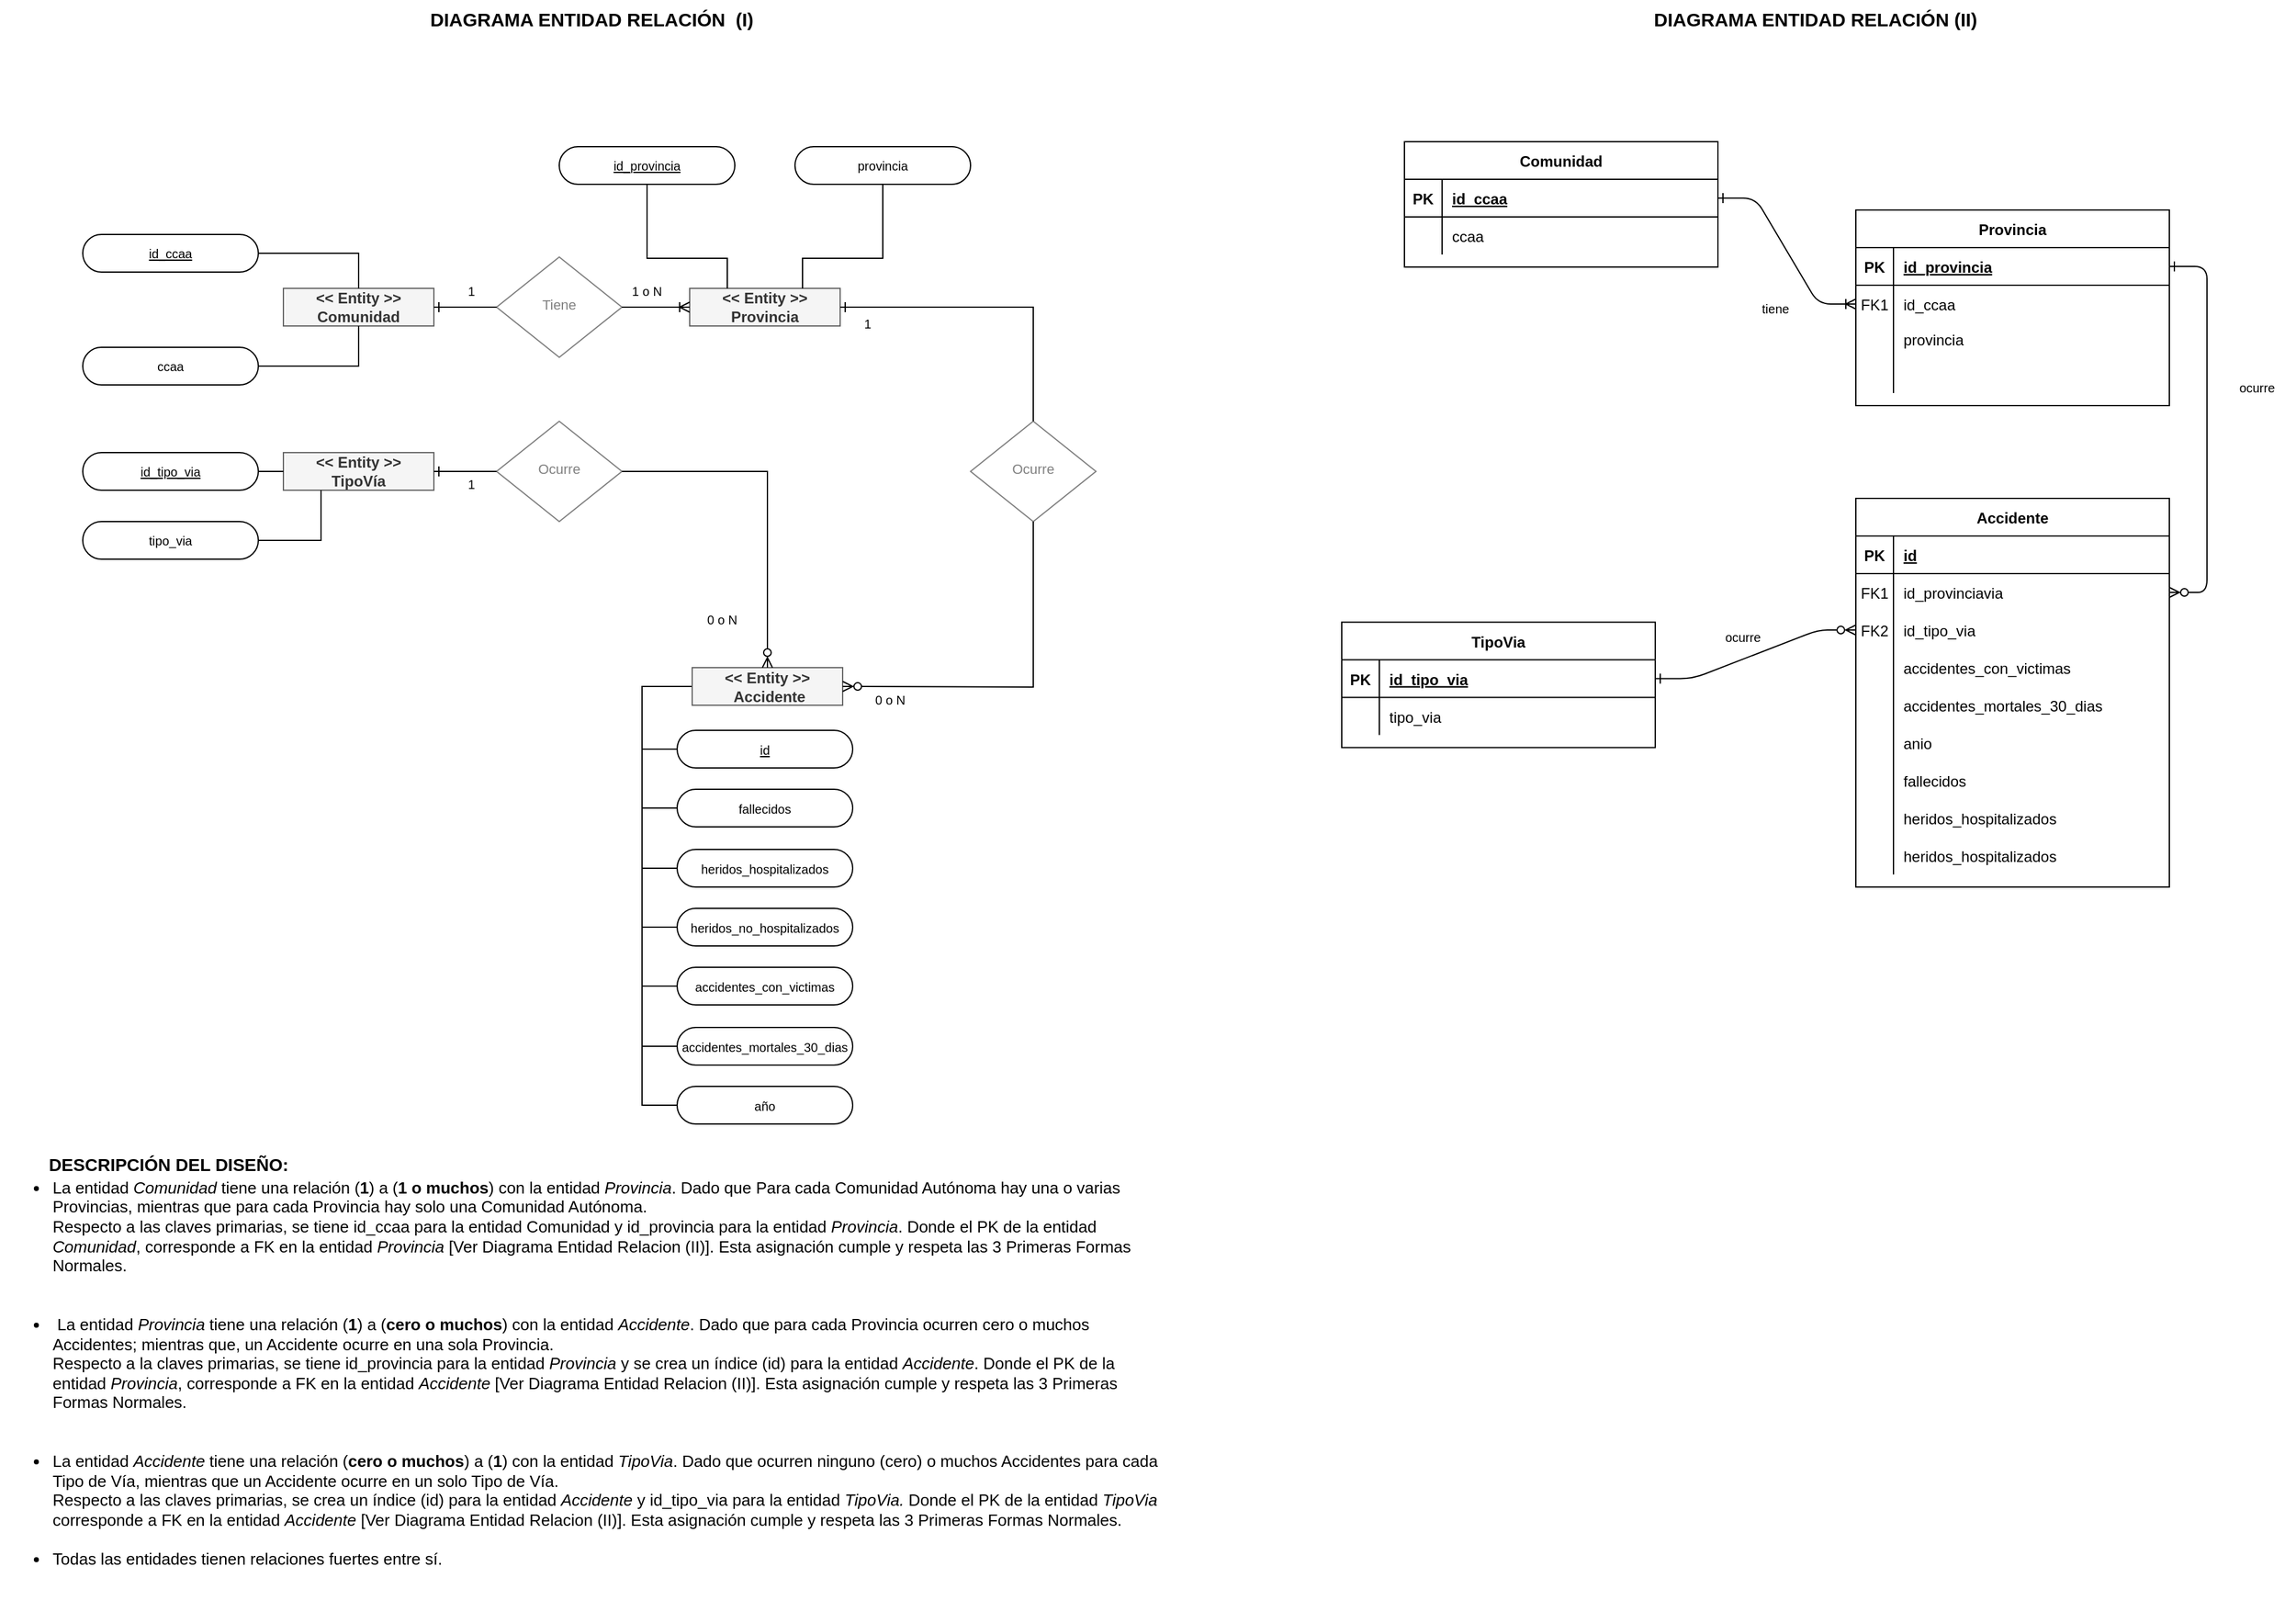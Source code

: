 <mxfile version="22.1.21" type="device">
  <diagram id="C5RBs43oDa-KdzZeNtuy" name="Page-1">
    <mxGraphModel dx="3000" dy="1491" grid="1" gridSize="10" guides="1" tooltips="1" connect="1" arrows="1" fold="1" page="1" pageScale="1" pageWidth="980" pageHeight="1390" math="0" shadow="0">
      <root>
        <mxCell id="WIyWlLk6GJQsqaUBKTNV-0" />
        <mxCell id="WIyWlLk6GJQsqaUBKTNV-1" parent="WIyWlLk6GJQsqaUBKTNV-0" />
        <mxCell id="WIyWlLk6GJQsqaUBKTNV-6" value="Tiene" style="rhombus;whiteSpace=wrap;html=1;shadow=0;fontFamily=Helvetica;fontSize=11;align=center;strokeWidth=1;spacing=6;spacingTop=-4;fontColor=#808080;strokeColor=#808080;" parent="WIyWlLk6GJQsqaUBKTNV-1" vertex="1">
          <mxGeometry x="416" y="282" width="100" height="80" as="geometry" />
        </mxCell>
        <mxCell id="Rk0e2FdfG49VzWRK0sau-1" value="&lt;b&gt;&amp;lt;&amp;lt; Entity &amp;gt;&amp;gt;&lt;br&gt;Comunidad&lt;/b&gt;" style="rounded=0;whiteSpace=wrap;html=1;fillColor=#f5f5f5;fontColor=#333333;strokeColor=#666666;fontSize=12;" parent="WIyWlLk6GJQsqaUBKTNV-1" vertex="1">
          <mxGeometry x="246" y="307" width="120" height="30" as="geometry" />
        </mxCell>
        <mxCell id="Rk0e2FdfG49VzWRK0sau-2" value="&lt;b&gt;&amp;lt;&amp;lt; Entity &amp;gt;&amp;gt;&lt;br style=&quot;border-color: var(--border-color);&quot;&gt;Provincia&lt;/b&gt;" style="rounded=0;whiteSpace=wrap;html=1;fillColor=#f5f5f5;fontColor=#333333;strokeColor=#666666;fontSize=12;" parent="WIyWlLk6GJQsqaUBKTNV-1" vertex="1">
          <mxGeometry x="570" y="307" width="120" height="30" as="geometry" />
        </mxCell>
        <mxCell id="Rk0e2FdfG49VzWRK0sau-3" value="&lt;b&gt;&amp;lt;&amp;lt; Entity &amp;gt;&amp;gt;&lt;br style=&quot;border-color: var(--border-color);&quot;&gt;TipoVía&lt;/b&gt;" style="rounded=0;whiteSpace=wrap;html=1;fillColor=#f5f5f5;fontColor=#333333;strokeColor=#666666;fontSize=12;" parent="WIyWlLk6GJQsqaUBKTNV-1" vertex="1">
          <mxGeometry x="246" y="438" width="120" height="30" as="geometry" />
        </mxCell>
        <mxCell id="Rk0e2FdfG49VzWRK0sau-5" value="" style="endArrow=none;html=1;rounded=0;exitX=1;exitY=0.5;exitDx=0;exitDy=0;entryX=0;entryY=0.5;entryDx=0;entryDy=0;startArrow=ERone;startFill=0;fontSize=11;" parent="WIyWlLk6GJQsqaUBKTNV-1" source="Rk0e2FdfG49VzWRK0sau-1" target="WIyWlLk6GJQsqaUBKTNV-6" edge="1">
          <mxGeometry width="50" height="50" relative="1" as="geometry">
            <mxPoint x="656" y="537" as="sourcePoint" />
            <mxPoint x="706" y="487" as="targetPoint" />
          </mxGeometry>
        </mxCell>
        <mxCell id="Rk0e2FdfG49VzWRK0sau-6" value="" style="endArrow=none;html=1;rounded=0;exitX=0;exitY=0.5;exitDx=0;exitDy=0;entryX=1;entryY=0.5;entryDx=0;entryDy=0;endFill=0;startArrow=ERoneToMany;startFill=0;fontSize=11;" parent="WIyWlLk6GJQsqaUBKTNV-1" source="Rk0e2FdfG49VzWRK0sau-2" target="WIyWlLk6GJQsqaUBKTNV-6" edge="1">
          <mxGeometry width="50" height="50" relative="1" as="geometry">
            <mxPoint x="376" y="332" as="sourcePoint" />
            <mxPoint x="426" y="332" as="targetPoint" />
          </mxGeometry>
        </mxCell>
        <mxCell id="Rk0e2FdfG49VzWRK0sau-9" value="Ocurre" style="rhombus;whiteSpace=wrap;html=1;shadow=0;fontFamily=Helvetica;fontSize=11;align=center;strokeWidth=1;spacing=6;spacingTop=-4;fontColor=#808080;strokeColor=#808080;" parent="WIyWlLk6GJQsqaUBKTNV-1" vertex="1">
          <mxGeometry x="416" y="413" width="100" height="80" as="geometry" />
        </mxCell>
        <mxCell id="5mZ--UK6FLx5xMg1GpBZ-15" style="edgeStyle=orthogonalEdgeStyle;rounded=0;orthogonalLoop=1;jettySize=auto;html=1;exitX=0;exitY=0.5;exitDx=0;exitDy=0;entryX=0;entryY=0.5;entryDx=0;entryDy=0;endArrow=none;endFill=0;" parent="WIyWlLk6GJQsqaUBKTNV-1" target="Rk0e2FdfG49VzWRK0sau-40" edge="1">
          <mxGeometry relative="1" as="geometry">
            <mxPoint x="560" y="624.5" as="sourcePoint" />
            <mxPoint x="548" y="721.5" as="targetPoint" />
            <Array as="points">
              <mxPoint x="532" y="624.5" />
              <mxPoint x="532" y="721.5" />
            </Array>
          </mxGeometry>
        </mxCell>
        <mxCell id="5mZ--UK6FLx5xMg1GpBZ-16" style="edgeStyle=orthogonalEdgeStyle;rounded=0;orthogonalLoop=1;jettySize=auto;html=1;exitX=0;exitY=0.5;exitDx=0;exitDy=0;entryX=0;entryY=0.5;entryDx=0;entryDy=0;endArrow=none;endFill=0;" parent="WIyWlLk6GJQsqaUBKTNV-1" edge="1">
          <mxGeometry relative="1" as="geometry">
            <mxPoint x="560" y="624.5" as="sourcePoint" />
            <mxPoint x="562" y="769.5" as="targetPoint" />
            <Array as="points">
              <mxPoint x="532" y="624.5" />
              <mxPoint x="532" y="769.5" />
            </Array>
          </mxGeometry>
        </mxCell>
        <mxCell id="5mZ--UK6FLx5xMg1GpBZ-17" style="edgeStyle=orthogonalEdgeStyle;rounded=0;orthogonalLoop=1;jettySize=auto;html=1;exitX=0;exitY=0.5;exitDx=0;exitDy=0;entryX=0;entryY=0.5;entryDx=0;entryDy=0;endArrow=none;endFill=0;" parent="WIyWlLk6GJQsqaUBKTNV-1" target="Rk0e2FdfG49VzWRK0sau-45" edge="1">
          <mxGeometry relative="1" as="geometry">
            <mxPoint x="561" y="624.5" as="sourcePoint" />
            <mxPoint x="556" y="816.5" as="targetPoint" />
            <Array as="points">
              <mxPoint x="532" y="624.5" />
              <mxPoint x="532" y="816.5" />
            </Array>
          </mxGeometry>
        </mxCell>
        <mxCell id="5mZ--UK6FLx5xMg1GpBZ-19" style="edgeStyle=orthogonalEdgeStyle;rounded=0;orthogonalLoop=1;jettySize=auto;html=1;exitX=0;exitY=0.5;exitDx=0;exitDy=0;entryX=0;entryY=0.5;entryDx=0;entryDy=0;endArrow=none;endFill=0;" parent="WIyWlLk6GJQsqaUBKTNV-1" edge="1">
          <mxGeometry relative="1" as="geometry">
            <mxPoint x="560" y="863.5" as="targetPoint" />
            <mxPoint x="560" y="624.5" as="sourcePoint" />
            <Array as="points">
              <mxPoint x="532" y="624.5" />
              <mxPoint x="532" y="863.5" />
            </Array>
          </mxGeometry>
        </mxCell>
        <mxCell id="5mZ--UK6FLx5xMg1GpBZ-20" style="edgeStyle=orthogonalEdgeStyle;rounded=0;orthogonalLoop=1;jettySize=auto;html=1;exitX=0;exitY=0.5;exitDx=0;exitDy=0;entryX=0;entryY=0.5;entryDx=0;entryDy=0;endArrow=none;endFill=0;" parent="WIyWlLk6GJQsqaUBKTNV-1" edge="1">
          <mxGeometry relative="1" as="geometry">
            <mxPoint x="560" y="624.5" as="sourcePoint" />
            <mxPoint x="564" y="911.5" as="targetPoint" />
            <Array as="points">
              <mxPoint x="532" y="624.5" />
              <mxPoint x="532" y="911.5" />
            </Array>
          </mxGeometry>
        </mxCell>
        <mxCell id="5mZ--UK6FLx5xMg1GpBZ-21" style="edgeStyle=orthogonalEdgeStyle;rounded=0;orthogonalLoop=1;jettySize=auto;html=1;exitX=0;exitY=0.5;exitDx=0;exitDy=0;entryX=0;entryY=0.5;entryDx=0;entryDy=0;endArrow=none;endFill=0;" parent="WIyWlLk6GJQsqaUBKTNV-1" target="Rk0e2FdfG49VzWRK0sau-47" edge="1">
          <mxGeometry relative="1" as="geometry">
            <mxPoint x="560" y="624.5" as="sourcePoint" />
            <mxPoint x="548" y="674.5" as="targetPoint" />
            <Array as="points">
              <mxPoint x="532" y="624.5" />
              <mxPoint x="532" y="674.5" />
            </Array>
          </mxGeometry>
        </mxCell>
        <mxCell id="5mZ--UK6FLx5xMg1GpBZ-22" style="edgeStyle=orthogonalEdgeStyle;rounded=0;orthogonalLoop=1;jettySize=auto;html=1;exitX=0;exitY=0.5;exitDx=0;exitDy=0;entryX=0;entryY=0.5;entryDx=0;entryDy=0;endArrow=none;endFill=0;" parent="WIyWlLk6GJQsqaUBKTNV-1" source="Rk0e2FdfG49VzWRK0sau-11" target="Rk0e2FdfG49VzWRK0sau-54" edge="1">
          <mxGeometry relative="1" as="geometry">
            <mxPoint x="560" y="624.5" as="sourcePoint" />
            <mxPoint x="548" y="958.5" as="targetPoint" />
            <Array as="points">
              <mxPoint x="532" y="624.5" />
              <mxPoint x="532" y="958.5" />
            </Array>
          </mxGeometry>
        </mxCell>
        <mxCell id="Rk0e2FdfG49VzWRK0sau-11" value="&lt;b&gt;&amp;lt;&amp;lt; Entity &amp;gt;&amp;gt;&lt;br style=&quot;border-color: var(--border-color);&quot;&gt;&amp;nbsp;Accidente&lt;/b&gt;" style="rounded=0;whiteSpace=wrap;html=1;fillColor=#f5f5f5;fontColor=#333333;strokeColor=#666666;fontSize=12;align=center;" parent="WIyWlLk6GJQsqaUBKTNV-1" vertex="1">
          <mxGeometry x="572" y="609.5" width="120" height="30" as="geometry" />
        </mxCell>
        <mxCell id="Rk0e2FdfG49VzWRK0sau-14" value="" style="endArrow=none;html=1;rounded=0;exitX=1;exitY=0.5;exitDx=0;exitDy=0;entryX=0;entryY=0.5;entryDx=0;entryDy=0;startArrow=ERone;startFill=0;fontSize=11;" parent="WIyWlLk6GJQsqaUBKTNV-1" source="Rk0e2FdfG49VzWRK0sau-3" target="Rk0e2FdfG49VzWRK0sau-9" edge="1">
          <mxGeometry width="50" height="50" relative="1" as="geometry">
            <mxPoint x="308" y="188.5" as="sourcePoint" />
            <mxPoint x="358" y="188.5" as="targetPoint" />
          </mxGeometry>
        </mxCell>
        <mxCell id="Rk0e2FdfG49VzWRK0sau-15" value="" style="endArrow=none;html=1;rounded=0;exitX=0.5;exitY=0;exitDx=0;exitDy=0;entryX=1;entryY=0.5;entryDx=0;entryDy=0;endFill=0;startArrow=ERzeroToMany;startFill=0;fontSize=11;" parent="WIyWlLk6GJQsqaUBKTNV-1" source="Rk0e2FdfG49VzWRK0sau-11" target="Rk0e2FdfG49VzWRK0sau-9" edge="1">
          <mxGeometry width="50" height="50" relative="1" as="geometry">
            <mxPoint x="666" y="453" as="sourcePoint" />
            <mxPoint x="612" y="453" as="targetPoint" />
            <Array as="points">
              <mxPoint x="632" y="453" />
            </Array>
          </mxGeometry>
        </mxCell>
        <mxCell id="Rk0e2FdfG49VzWRK0sau-21" value="&lt;u style=&quot;font-size: 10px;&quot;&gt;id_ccaa&lt;/u&gt;" style="rounded=1;whiteSpace=wrap;html=1;arcSize=50;fontSize=10;" parent="WIyWlLk6GJQsqaUBKTNV-1" vertex="1">
          <mxGeometry x="86" y="264" width="140" height="30" as="geometry" />
        </mxCell>
        <mxCell id="Rk0e2FdfG49VzWRK0sau-22" value="ccaa" style="rounded=1;whiteSpace=wrap;html=1;arcSize=50;fontSize=10;" parent="WIyWlLk6GJQsqaUBKTNV-1" vertex="1">
          <mxGeometry x="86" y="354" width="140" height="30" as="geometry" />
        </mxCell>
        <mxCell id="Rk0e2FdfG49VzWRK0sau-24" value="" style="endArrow=none;html=1;rounded=0;exitX=0.5;exitY=0;exitDx=0;exitDy=0;entryX=1;entryY=0.5;entryDx=0;entryDy=0;fontSize=11;" parent="WIyWlLk6GJQsqaUBKTNV-1" source="Rk0e2FdfG49VzWRK0sau-1" target="Rk0e2FdfG49VzWRK0sau-21" edge="1">
          <mxGeometry width="50" height="50" relative="1" as="geometry">
            <mxPoint x="536" y="509" as="sourcePoint" />
            <mxPoint x="252" y="280" as="targetPoint" />
            <Array as="points">
              <mxPoint x="306" y="279" />
            </Array>
          </mxGeometry>
        </mxCell>
        <mxCell id="Rk0e2FdfG49VzWRK0sau-25" value="" style="endArrow=none;html=1;rounded=0;exitX=0.5;exitY=1;exitDx=0;exitDy=0;fontSize=11;entryX=1;entryY=0.5;entryDx=0;entryDy=0;" parent="WIyWlLk6GJQsqaUBKTNV-1" source="Rk0e2FdfG49VzWRK0sau-1" edge="1" target="Rk0e2FdfG49VzWRK0sau-22">
          <mxGeometry width="50" height="50" relative="1" as="geometry">
            <mxPoint x="316" y="317" as="sourcePoint" />
            <mxPoint x="252" y="369" as="targetPoint" />
            <Array as="points">
              <mxPoint x="306" y="369" />
            </Array>
          </mxGeometry>
        </mxCell>
        <mxCell id="Rk0e2FdfG49VzWRK0sau-26" value="&lt;u style=&quot;font-size: 10px;&quot;&gt;id_provincia&lt;/u&gt;" style="rounded=1;whiteSpace=wrap;html=1;arcSize=50;fontSize=10;" parent="WIyWlLk6GJQsqaUBKTNV-1" vertex="1">
          <mxGeometry x="466" y="194" width="140" height="30" as="geometry" />
        </mxCell>
        <mxCell id="Rk0e2FdfG49VzWRK0sau-27" value="provincia" style="rounded=1;whiteSpace=wrap;html=1;arcSize=50;fontSize=10;" parent="WIyWlLk6GJQsqaUBKTNV-1" vertex="1">
          <mxGeometry x="654" y="194" width="140" height="30" as="geometry" />
        </mxCell>
        <mxCell id="Rk0e2FdfG49VzWRK0sau-30" value="" style="endArrow=none;html=1;rounded=0;exitX=0.25;exitY=0;exitDx=0;exitDy=0;entryX=0.5;entryY=1;entryDx=0;entryDy=0;fontSize=11;" parent="WIyWlLk6GJQsqaUBKTNV-1" source="Rk0e2FdfG49VzWRK0sau-2" target="Rk0e2FdfG49VzWRK0sau-26" edge="1">
          <mxGeometry width="50" height="50" relative="1" as="geometry">
            <mxPoint x="630" y="308" as="sourcePoint" />
            <mxPoint x="536" y="259" as="targetPoint" />
            <Array as="points">
              <mxPoint x="600" y="283" />
              <mxPoint x="536" y="283" />
            </Array>
          </mxGeometry>
        </mxCell>
        <mxCell id="Rk0e2FdfG49VzWRK0sau-31" value="" style="endArrow=none;html=1;rounded=0;exitX=0.75;exitY=0;exitDx=0;exitDy=0;fontSize=11;entryX=0.5;entryY=1;entryDx=0;entryDy=0;" parent="WIyWlLk6GJQsqaUBKTNV-1" source="Rk0e2FdfG49VzWRK0sau-2" target="Rk0e2FdfG49VzWRK0sau-27" edge="1">
          <mxGeometry width="50" height="50" relative="1" as="geometry">
            <mxPoint x="640" y="251" as="sourcePoint" />
            <mxPoint x="782" y="263" as="targetPoint" />
            <Array as="points">
              <mxPoint x="660" y="283" />
              <mxPoint x="724" y="283" />
            </Array>
          </mxGeometry>
        </mxCell>
        <mxCell id="Rk0e2FdfG49VzWRK0sau-33" value="&lt;u&gt;id_tipo_via&lt;/u&gt;" style="rounded=1;whiteSpace=wrap;html=1;arcSize=50;fontSize=10;" parent="WIyWlLk6GJQsqaUBKTNV-1" vertex="1">
          <mxGeometry x="86" y="438" width="140" height="30" as="geometry" />
        </mxCell>
        <mxCell id="Rk0e2FdfG49VzWRK0sau-34" value="tipo_via" style="rounded=1;whiteSpace=wrap;html=1;arcSize=50;fontSize=10;" parent="WIyWlLk6GJQsqaUBKTNV-1" vertex="1">
          <mxGeometry x="86" y="493" width="140" height="30" as="geometry" />
        </mxCell>
        <mxCell id="Rk0e2FdfG49VzWRK0sau-36" value="" style="endArrow=none;html=1;rounded=0;exitX=0.25;exitY=1;exitDx=0;exitDy=0;entryX=1;entryY=0.5;entryDx=0;entryDy=0;fontSize=11;" parent="WIyWlLk6GJQsqaUBKTNV-1" source="Rk0e2FdfG49VzWRK0sau-3" target="Rk0e2FdfG49VzWRK0sau-34" edge="1">
          <mxGeometry width="50" height="50" relative="1" as="geometry">
            <mxPoint x="296" y="519" as="sourcePoint" />
            <mxPoint x="226" y="551" as="targetPoint" />
            <Array as="points">
              <mxPoint x="276" y="508" />
            </Array>
          </mxGeometry>
        </mxCell>
        <mxCell id="Rk0e2FdfG49VzWRK0sau-37" value="" style="endArrow=none;html=1;rounded=0;exitX=1;exitY=0.5;exitDx=0;exitDy=0;entryX=0;entryY=0.5;entryDx=0;entryDy=0;fontSize=11;" parent="WIyWlLk6GJQsqaUBKTNV-1" source="Rk0e2FdfG49VzWRK0sau-33" target="Rk0e2FdfG49VzWRK0sau-3" edge="1">
          <mxGeometry width="50" height="50" relative="1" as="geometry">
            <mxPoint x="386" y="424" as="sourcePoint" />
            <mxPoint x="436" y="374" as="targetPoint" />
          </mxGeometry>
        </mxCell>
        <mxCell id="Rk0e2FdfG49VzWRK0sau-40" value="fallecidos" style="rounded=1;whiteSpace=wrap;html=1;arcSize=50;fontSize=10;" parent="WIyWlLk6GJQsqaUBKTNV-1" vertex="1">
          <mxGeometry x="560" y="706.5" width="140" height="30" as="geometry" />
        </mxCell>
        <mxCell id="Rk0e2FdfG49VzWRK0sau-41" value="heridos_hospitalizados" style="rounded=1;whiteSpace=wrap;html=1;arcSize=50;fontSize=10;" parent="WIyWlLk6GJQsqaUBKTNV-1" vertex="1">
          <mxGeometry x="560" y="754.5" width="140" height="30" as="geometry" />
        </mxCell>
        <mxCell id="Rk0e2FdfG49VzWRK0sau-45" value="&lt;font style=&quot;font-size: 10px;&quot;&gt;heridos_no_hospitalizados&lt;/font&gt;" style="rounded=1;whiteSpace=wrap;html=1;arcSize=50;fontSize=10;" parent="WIyWlLk6GJQsqaUBKTNV-1" vertex="1">
          <mxGeometry x="560" y="801.5" width="140" height="30" as="geometry" />
        </mxCell>
        <mxCell id="Rk0e2FdfG49VzWRK0sau-47" value="&lt;u style=&quot;font-size: 10px;&quot;&gt;id&lt;/u&gt;" style="rounded=1;whiteSpace=wrap;html=1;arcSize=50;fontSize=10;" parent="WIyWlLk6GJQsqaUBKTNV-1" vertex="1">
          <mxGeometry x="560" y="659.5" width="140" height="30" as="geometry" />
        </mxCell>
        <mxCell id="Rk0e2FdfG49VzWRK0sau-48" value="&lt;span style=&quot;font-size: 10px;&quot;&gt;accidentes_con_victimas&lt;/span&gt;" style="rounded=1;whiteSpace=wrap;html=1;arcSize=50;fontSize=10;" parent="WIyWlLk6GJQsqaUBKTNV-1" vertex="1">
          <mxGeometry x="560" y="848.5" width="140" height="30" as="geometry" />
        </mxCell>
        <mxCell id="Rk0e2FdfG49VzWRK0sau-49" value="&lt;font style=&quot;font-size: 10px;&quot;&gt;accidentes_mortales_30_dias&lt;/font&gt;" style="rounded=1;whiteSpace=wrap;html=1;arcSize=50;fontSize=10;" parent="WIyWlLk6GJQsqaUBKTNV-1" vertex="1">
          <mxGeometry x="560" y="896.5" width="140" height="30" as="geometry" />
        </mxCell>
        <mxCell id="Rk0e2FdfG49VzWRK0sau-54" value="&lt;font style=&quot;font-size: 10px;&quot;&gt;año&lt;/font&gt;" style="rounded=1;whiteSpace=wrap;html=1;arcSize=50;fontSize=10;" parent="WIyWlLk6GJQsqaUBKTNV-1" vertex="1">
          <mxGeometry x="560" y="943.5" width="140" height="30" as="geometry" />
        </mxCell>
        <mxCell id="Rk0e2FdfG49VzWRK0sau-56" value="&lt;b style=&quot;font-size: 15px;&quot;&gt;DIAGRAMA ENTIDAD RELACIÓN&amp;nbsp; (I)&lt;/b&gt;" style="text;html=1;strokeColor=none;fillColor=none;align=center;verticalAlign=middle;whiteSpace=wrap;rounded=0;fontSize=15;" parent="WIyWlLk6GJQsqaUBKTNV-1" vertex="1">
          <mxGeometry x="307" y="77.25" width="370" height="30" as="geometry" />
        </mxCell>
        <mxCell id="lbxicUXuQXMg9mdTySA6-31" value="" style="edgeStyle=entityRelationEdgeStyle;endArrow=ERoneToMany;startArrow=ERone;endFill=0;startFill=0;" parent="WIyWlLk6GJQsqaUBKTNV-1" source="lbxicUXuQXMg9mdTySA6-54" target="lbxicUXuQXMg9mdTySA6-37" edge="1">
          <mxGeometry width="100" height="100" relative="1" as="geometry">
            <mxPoint x="1450" y="831.5" as="sourcePoint" />
            <mxPoint x="1550" y="731.5" as="targetPoint" />
          </mxGeometry>
        </mxCell>
        <mxCell id="lbxicUXuQXMg9mdTySA6-32" value="" style="edgeStyle=entityRelationEdgeStyle;endArrow=ERzeroToMany;startArrow=ERone;endFill=0;startFill=0;exitX=1;exitY=0.5;exitDx=0;exitDy=0;entryX=1;entryY=0.5;entryDx=0;entryDy=0;" parent="WIyWlLk6GJQsqaUBKTNV-1" source="lbxicUXuQXMg9mdTySA6-34" target="H2LzYcNccoal77mfGod--10" edge="1">
          <mxGeometry width="100" height="100" relative="1" as="geometry">
            <mxPoint x="1875" y="269" as="sourcePoint" />
            <mxPoint x="1890" y="519.5" as="targetPoint" />
            <Array as="points">
              <mxPoint x="1955" y="449.5" />
            </Array>
          </mxGeometry>
        </mxCell>
        <mxCell id="lbxicUXuQXMg9mdTySA6-33" value="Provincia" style="shape=table;startSize=30;container=1;collapsible=1;childLayout=tableLayout;fixedRows=1;rowLines=0;fontStyle=1;align=center;resizeLast=1;" parent="WIyWlLk6GJQsqaUBKTNV-1" vertex="1">
          <mxGeometry x="1500" y="244.5" width="250" height="156" as="geometry" />
        </mxCell>
        <mxCell id="lbxicUXuQXMg9mdTySA6-34" value="" style="shape=partialRectangle;collapsible=0;dropTarget=0;pointerEvents=0;fillColor=none;points=[[0,0.5],[1,0.5]];portConstraint=eastwest;top=0;left=0;right=0;bottom=1;" parent="lbxicUXuQXMg9mdTySA6-33" vertex="1">
          <mxGeometry y="30" width="250" height="30" as="geometry" />
        </mxCell>
        <mxCell id="lbxicUXuQXMg9mdTySA6-35" value="PK" style="shape=partialRectangle;overflow=hidden;connectable=0;fillColor=none;top=0;left=0;bottom=0;right=0;fontStyle=1;" parent="lbxicUXuQXMg9mdTySA6-34" vertex="1">
          <mxGeometry width="30" height="30" as="geometry">
            <mxRectangle width="30" height="30" as="alternateBounds" />
          </mxGeometry>
        </mxCell>
        <mxCell id="lbxicUXuQXMg9mdTySA6-36" value="id_provincia" style="shape=partialRectangle;overflow=hidden;connectable=0;fillColor=none;top=0;left=0;bottom=0;right=0;align=left;spacingLeft=6;fontStyle=5;" parent="lbxicUXuQXMg9mdTySA6-34" vertex="1">
          <mxGeometry x="30" width="220" height="30" as="geometry">
            <mxRectangle width="220" height="30" as="alternateBounds" />
          </mxGeometry>
        </mxCell>
        <mxCell id="lbxicUXuQXMg9mdTySA6-37" value="" style="shape=partialRectangle;collapsible=0;dropTarget=0;pointerEvents=0;fillColor=none;points=[[0,0.5],[1,0.5]];portConstraint=eastwest;top=0;left=0;right=0;bottom=0;" parent="lbxicUXuQXMg9mdTySA6-33" vertex="1">
          <mxGeometry y="60" width="250" height="30" as="geometry" />
        </mxCell>
        <mxCell id="lbxicUXuQXMg9mdTySA6-38" value="FK1" style="shape=partialRectangle;overflow=hidden;connectable=0;fillColor=none;top=0;left=0;bottom=0;right=0;" parent="lbxicUXuQXMg9mdTySA6-37" vertex="1">
          <mxGeometry width="30" height="30" as="geometry">
            <mxRectangle width="30" height="30" as="alternateBounds" />
          </mxGeometry>
        </mxCell>
        <mxCell id="lbxicUXuQXMg9mdTySA6-39" value="id_ccaa" style="shape=partialRectangle;overflow=hidden;connectable=0;fillColor=none;top=0;left=0;bottom=0;right=0;align=left;spacingLeft=6;" parent="lbxicUXuQXMg9mdTySA6-37" vertex="1">
          <mxGeometry x="30" width="220" height="30" as="geometry">
            <mxRectangle width="220" height="30" as="alternateBounds" />
          </mxGeometry>
        </mxCell>
        <mxCell id="lbxicUXuQXMg9mdTySA6-40" value="" style="shape=partialRectangle;collapsible=0;dropTarget=0;pointerEvents=0;fillColor=none;points=[[0,0.5],[1,0.5]];portConstraint=eastwest;top=0;left=0;right=0;bottom=0;" parent="lbxicUXuQXMg9mdTySA6-33" vertex="1">
          <mxGeometry y="90" width="250" height="26" as="geometry" />
        </mxCell>
        <mxCell id="lbxicUXuQXMg9mdTySA6-41" value="" style="shape=partialRectangle;overflow=hidden;connectable=0;fillColor=none;top=0;left=0;bottom=0;right=0;" parent="lbxicUXuQXMg9mdTySA6-40" vertex="1">
          <mxGeometry width="30" height="26" as="geometry">
            <mxRectangle width="30" height="26" as="alternateBounds" />
          </mxGeometry>
        </mxCell>
        <mxCell id="lbxicUXuQXMg9mdTySA6-42" value="provincia" style="shape=partialRectangle;overflow=hidden;connectable=0;fillColor=none;top=0;left=0;bottom=0;right=0;align=left;spacingLeft=6;" parent="lbxicUXuQXMg9mdTySA6-40" vertex="1">
          <mxGeometry x="30" width="220" height="26" as="geometry">
            <mxRectangle width="220" height="26" as="alternateBounds" />
          </mxGeometry>
        </mxCell>
        <mxCell id="BSQIOprwywEt7iiuZn11-7" style="shape=partialRectangle;collapsible=0;dropTarget=0;pointerEvents=0;fillColor=none;points=[[0,0.5],[1,0.5]];portConstraint=eastwest;top=0;left=0;right=0;bottom=0;" parent="lbxicUXuQXMg9mdTySA6-33" vertex="1">
          <mxGeometry y="116" width="250" height="30" as="geometry" />
        </mxCell>
        <mxCell id="BSQIOprwywEt7iiuZn11-8" style="shape=partialRectangle;overflow=hidden;connectable=0;fillColor=none;top=0;left=0;bottom=0;right=0;" parent="BSQIOprwywEt7iiuZn11-7" vertex="1">
          <mxGeometry width="30" height="30" as="geometry">
            <mxRectangle width="30" height="30" as="alternateBounds" />
          </mxGeometry>
        </mxCell>
        <mxCell id="BSQIOprwywEt7iiuZn11-9" value="" style="shape=partialRectangle;overflow=hidden;connectable=0;fillColor=none;top=0;left=0;bottom=0;right=0;align=left;spacingLeft=6;" parent="BSQIOprwywEt7iiuZn11-7" vertex="1">
          <mxGeometry x="30" width="220" height="30" as="geometry">
            <mxRectangle width="220" height="30" as="alternateBounds" />
          </mxGeometry>
        </mxCell>
        <mxCell id="lbxicUXuQXMg9mdTySA6-43" value="TipoVia" style="shape=table;startSize=30;container=1;collapsible=1;childLayout=tableLayout;fixedRows=1;rowLines=0;fontStyle=1;align=center;resizeLast=1;" parent="WIyWlLk6GJQsqaUBKTNV-1" vertex="1">
          <mxGeometry x="1090" y="573.25" width="250" height="100" as="geometry" />
        </mxCell>
        <mxCell id="lbxicUXuQXMg9mdTySA6-44" value="" style="shape=partialRectangle;collapsible=0;dropTarget=0;pointerEvents=0;fillColor=none;points=[[0,0.5],[1,0.5]];portConstraint=eastwest;top=0;left=0;right=0;bottom=1;" parent="lbxicUXuQXMg9mdTySA6-43" vertex="1">
          <mxGeometry y="30" width="250" height="30" as="geometry" />
        </mxCell>
        <mxCell id="lbxicUXuQXMg9mdTySA6-45" value="PK" style="shape=partialRectangle;overflow=hidden;connectable=0;fillColor=none;top=0;left=0;bottom=0;right=0;fontStyle=1;" parent="lbxicUXuQXMg9mdTySA6-44" vertex="1">
          <mxGeometry width="30" height="30" as="geometry">
            <mxRectangle width="30" height="30" as="alternateBounds" />
          </mxGeometry>
        </mxCell>
        <mxCell id="lbxicUXuQXMg9mdTySA6-46" value="id_tipo_via" style="shape=partialRectangle;overflow=hidden;connectable=0;fillColor=none;top=0;left=0;bottom=0;right=0;align=left;spacingLeft=6;fontStyle=5;" parent="lbxicUXuQXMg9mdTySA6-44" vertex="1">
          <mxGeometry x="30" width="220" height="30" as="geometry">
            <mxRectangle width="220" height="30" as="alternateBounds" />
          </mxGeometry>
        </mxCell>
        <mxCell id="lbxicUXuQXMg9mdTySA6-50" value="" style="shape=partialRectangle;collapsible=0;dropTarget=0;pointerEvents=0;fillColor=none;points=[[0,0.5],[1,0.5]];portConstraint=eastwest;top=0;left=0;right=0;bottom=0;" parent="lbxicUXuQXMg9mdTySA6-43" vertex="1">
          <mxGeometry y="60" width="250" height="30" as="geometry" />
        </mxCell>
        <mxCell id="lbxicUXuQXMg9mdTySA6-51" value="" style="shape=partialRectangle;overflow=hidden;connectable=0;fillColor=none;top=0;left=0;bottom=0;right=0;" parent="lbxicUXuQXMg9mdTySA6-50" vertex="1">
          <mxGeometry width="30" height="30" as="geometry">
            <mxRectangle width="30" height="30" as="alternateBounds" />
          </mxGeometry>
        </mxCell>
        <mxCell id="lbxicUXuQXMg9mdTySA6-52" value="tipo_via" style="shape=partialRectangle;overflow=hidden;connectable=0;fillColor=none;top=0;left=0;bottom=0;right=0;align=left;spacingLeft=6;" parent="lbxicUXuQXMg9mdTySA6-50" vertex="1">
          <mxGeometry x="30" width="220" height="30" as="geometry">
            <mxRectangle width="220" height="30" as="alternateBounds" />
          </mxGeometry>
        </mxCell>
        <mxCell id="lbxicUXuQXMg9mdTySA6-53" value="Comunidad" style="shape=table;startSize=30;container=1;collapsible=1;childLayout=tableLayout;fixedRows=1;rowLines=0;fontStyle=1;align=center;resizeLast=1;" parent="WIyWlLk6GJQsqaUBKTNV-1" vertex="1">
          <mxGeometry x="1140" y="190" width="250" height="100" as="geometry" />
        </mxCell>
        <mxCell id="lbxicUXuQXMg9mdTySA6-54" value="" style="shape=partialRectangle;collapsible=0;dropTarget=0;pointerEvents=0;fillColor=none;points=[[0,0.5],[1,0.5]];portConstraint=eastwest;top=0;left=0;right=0;bottom=1;" parent="lbxicUXuQXMg9mdTySA6-53" vertex="1">
          <mxGeometry y="30" width="250" height="30" as="geometry" />
        </mxCell>
        <mxCell id="lbxicUXuQXMg9mdTySA6-55" value="PK" style="shape=partialRectangle;overflow=hidden;connectable=0;fillColor=none;top=0;left=0;bottom=0;right=0;fontStyle=1;" parent="lbxicUXuQXMg9mdTySA6-54" vertex="1">
          <mxGeometry width="30" height="30" as="geometry">
            <mxRectangle width="30" height="30" as="alternateBounds" />
          </mxGeometry>
        </mxCell>
        <mxCell id="lbxicUXuQXMg9mdTySA6-56" value="id_ccaa" style="shape=partialRectangle;overflow=hidden;connectable=0;fillColor=none;top=0;left=0;bottom=0;right=0;align=left;spacingLeft=6;fontStyle=5;" parent="lbxicUXuQXMg9mdTySA6-54" vertex="1">
          <mxGeometry x="30" width="220" height="30" as="geometry">
            <mxRectangle width="220" height="30" as="alternateBounds" />
          </mxGeometry>
        </mxCell>
        <mxCell id="lbxicUXuQXMg9mdTySA6-57" value="" style="shape=partialRectangle;collapsible=0;dropTarget=0;pointerEvents=0;fillColor=none;points=[[0,0.5],[1,0.5]];portConstraint=eastwest;top=0;left=0;right=0;bottom=0;" parent="lbxicUXuQXMg9mdTySA6-53" vertex="1">
          <mxGeometry y="60" width="250" height="30" as="geometry" />
        </mxCell>
        <mxCell id="lbxicUXuQXMg9mdTySA6-58" value="" style="shape=partialRectangle;overflow=hidden;connectable=0;fillColor=none;top=0;left=0;bottom=0;right=0;" parent="lbxicUXuQXMg9mdTySA6-57" vertex="1">
          <mxGeometry width="30" height="30" as="geometry">
            <mxRectangle width="30" height="30" as="alternateBounds" />
          </mxGeometry>
        </mxCell>
        <mxCell id="lbxicUXuQXMg9mdTySA6-59" value="ccaa " style="shape=partialRectangle;overflow=hidden;connectable=0;fillColor=none;top=0;left=0;bottom=0;right=0;align=left;spacingLeft=6;" parent="lbxicUXuQXMg9mdTySA6-57" vertex="1">
          <mxGeometry x="30" width="220" height="30" as="geometry">
            <mxRectangle width="220" height="30" as="alternateBounds" />
          </mxGeometry>
        </mxCell>
        <mxCell id="lbxicUXuQXMg9mdTySA6-60" value="&lt;b style=&quot;font-size: 15px;&quot;&gt;DIAGRAMA ENTIDAD RELACIÓN (II)&amp;nbsp;&lt;/b&gt;" style="text;html=1;strokeColor=none;fillColor=none;align=center;verticalAlign=middle;whiteSpace=wrap;rounded=0;fontSize=15;" parent="WIyWlLk6GJQsqaUBKTNV-1" vertex="1">
          <mxGeometry x="1285" y="77.25" width="370" height="30" as="geometry" />
        </mxCell>
        <mxCell id="lbxicUXuQXMg9mdTySA6-71" value="Accidente" style="shape=table;startSize=30;container=1;collapsible=1;childLayout=tableLayout;fixedRows=1;rowLines=0;fontStyle=1;align=center;resizeLast=1;" parent="WIyWlLk6GJQsqaUBKTNV-1" vertex="1">
          <mxGeometry x="1500" y="474.5" width="250" height="310" as="geometry" />
        </mxCell>
        <mxCell id="lbxicUXuQXMg9mdTySA6-72" value="" style="shape=partialRectangle;collapsible=0;dropTarget=0;pointerEvents=0;fillColor=none;points=[[0,0.5],[1,0.5]];portConstraint=eastwest;top=0;left=0;right=0;bottom=1;" parent="lbxicUXuQXMg9mdTySA6-71" vertex="1">
          <mxGeometry y="30" width="250" height="30" as="geometry" />
        </mxCell>
        <mxCell id="lbxicUXuQXMg9mdTySA6-73" value="PK" style="shape=partialRectangle;overflow=hidden;connectable=0;fillColor=none;top=0;left=0;bottom=0;right=0;fontStyle=1;" parent="lbxicUXuQXMg9mdTySA6-72" vertex="1">
          <mxGeometry width="30" height="30" as="geometry">
            <mxRectangle width="30" height="30" as="alternateBounds" />
          </mxGeometry>
        </mxCell>
        <mxCell id="lbxicUXuQXMg9mdTySA6-74" value="id" style="shape=partialRectangle;overflow=hidden;connectable=0;fillColor=none;top=0;left=0;bottom=0;right=0;align=left;spacingLeft=6;fontStyle=5;" parent="lbxicUXuQXMg9mdTySA6-72" vertex="1">
          <mxGeometry x="30" width="220" height="30" as="geometry">
            <mxRectangle width="220" height="30" as="alternateBounds" />
          </mxGeometry>
        </mxCell>
        <mxCell id="H2LzYcNccoal77mfGod--10" style="shape=partialRectangle;collapsible=0;dropTarget=0;pointerEvents=0;fillColor=none;points=[[0,0.5],[1,0.5]];portConstraint=eastwest;top=0;left=0;right=0;bottom=0;" vertex="1" parent="lbxicUXuQXMg9mdTySA6-71">
          <mxGeometry y="60" width="250" height="30" as="geometry" />
        </mxCell>
        <mxCell id="H2LzYcNccoal77mfGod--11" value="FK1" style="shape=partialRectangle;overflow=hidden;connectable=0;fillColor=none;top=0;left=0;bottom=0;right=0;" vertex="1" parent="H2LzYcNccoal77mfGod--10">
          <mxGeometry width="30" height="30" as="geometry">
            <mxRectangle width="30" height="30" as="alternateBounds" />
          </mxGeometry>
        </mxCell>
        <mxCell id="H2LzYcNccoal77mfGod--12" value="id_provinciavia" style="shape=partialRectangle;overflow=hidden;connectable=0;fillColor=none;top=0;left=0;bottom=0;right=0;align=left;spacingLeft=6;" vertex="1" parent="H2LzYcNccoal77mfGod--10">
          <mxGeometry x="30" width="220" height="30" as="geometry">
            <mxRectangle width="220" height="30" as="alternateBounds" />
          </mxGeometry>
        </mxCell>
        <mxCell id="lbxicUXuQXMg9mdTySA6-75" value="" style="shape=partialRectangle;collapsible=0;dropTarget=0;pointerEvents=0;fillColor=none;points=[[0,0.5],[1,0.5]];portConstraint=eastwest;top=0;left=0;right=0;bottom=0;" parent="lbxicUXuQXMg9mdTySA6-71" vertex="1">
          <mxGeometry y="90" width="250" height="30" as="geometry" />
        </mxCell>
        <mxCell id="lbxicUXuQXMg9mdTySA6-76" value="FK2" style="shape=partialRectangle;overflow=hidden;connectable=0;fillColor=none;top=0;left=0;bottom=0;right=0;" parent="lbxicUXuQXMg9mdTySA6-75" vertex="1">
          <mxGeometry width="30" height="30" as="geometry">
            <mxRectangle width="30" height="30" as="alternateBounds" />
          </mxGeometry>
        </mxCell>
        <mxCell id="lbxicUXuQXMg9mdTySA6-77" value="id_tipo_via" style="shape=partialRectangle;overflow=hidden;connectable=0;fillColor=none;top=0;left=0;bottom=0;right=0;align=left;spacingLeft=6;" parent="lbxicUXuQXMg9mdTySA6-75" vertex="1">
          <mxGeometry x="30" width="220" height="30" as="geometry">
            <mxRectangle width="220" height="30" as="alternateBounds" />
          </mxGeometry>
        </mxCell>
        <mxCell id="lbxicUXuQXMg9mdTySA6-78" value="" style="shape=partialRectangle;collapsible=0;dropTarget=0;pointerEvents=0;fillColor=none;points=[[0,0.5],[1,0.5]];portConstraint=eastwest;top=0;left=0;right=0;bottom=0;" parent="lbxicUXuQXMg9mdTySA6-71" vertex="1">
          <mxGeometry y="120" width="250" height="30" as="geometry" />
        </mxCell>
        <mxCell id="lbxicUXuQXMg9mdTySA6-79" value="" style="shape=partialRectangle;overflow=hidden;connectable=0;fillColor=none;top=0;left=0;bottom=0;right=0;" parent="lbxicUXuQXMg9mdTySA6-78" vertex="1">
          <mxGeometry width="30" height="30" as="geometry">
            <mxRectangle width="30" height="30" as="alternateBounds" />
          </mxGeometry>
        </mxCell>
        <mxCell id="lbxicUXuQXMg9mdTySA6-80" value="accidentes_con_victimas" style="shape=partialRectangle;overflow=hidden;connectable=0;fillColor=none;top=0;left=0;bottom=0;right=0;align=left;spacingLeft=6;" parent="lbxicUXuQXMg9mdTySA6-78" vertex="1">
          <mxGeometry x="30" width="220" height="30" as="geometry">
            <mxRectangle width="220" height="30" as="alternateBounds" />
          </mxGeometry>
        </mxCell>
        <mxCell id="lbxicUXuQXMg9mdTySA6-102" style="shape=partialRectangle;collapsible=0;dropTarget=0;pointerEvents=0;fillColor=none;points=[[0,0.5],[1,0.5]];portConstraint=eastwest;top=0;left=0;right=0;bottom=0;" parent="lbxicUXuQXMg9mdTySA6-71" vertex="1">
          <mxGeometry y="150" width="250" height="30" as="geometry" />
        </mxCell>
        <mxCell id="lbxicUXuQXMg9mdTySA6-103" style="shape=partialRectangle;overflow=hidden;connectable=0;fillColor=none;top=0;left=0;bottom=0;right=0;" parent="lbxicUXuQXMg9mdTySA6-102" vertex="1">
          <mxGeometry width="30" height="30" as="geometry">
            <mxRectangle width="30" height="30" as="alternateBounds" />
          </mxGeometry>
        </mxCell>
        <mxCell id="lbxicUXuQXMg9mdTySA6-104" value="accidentes_mortales_30_dias" style="shape=partialRectangle;overflow=hidden;connectable=0;fillColor=none;top=0;left=0;bottom=0;right=0;align=left;spacingLeft=6;" parent="lbxicUXuQXMg9mdTySA6-102" vertex="1">
          <mxGeometry x="30" width="220" height="30" as="geometry">
            <mxRectangle width="220" height="30" as="alternateBounds" />
          </mxGeometry>
        </mxCell>
        <mxCell id="lbxicUXuQXMg9mdTySA6-99" style="shape=partialRectangle;collapsible=0;dropTarget=0;pointerEvents=0;fillColor=none;points=[[0,0.5],[1,0.5]];portConstraint=eastwest;top=0;left=0;right=0;bottom=0;" parent="lbxicUXuQXMg9mdTySA6-71" vertex="1">
          <mxGeometry y="180" width="250" height="30" as="geometry" />
        </mxCell>
        <mxCell id="lbxicUXuQXMg9mdTySA6-100" style="shape=partialRectangle;overflow=hidden;connectable=0;fillColor=none;top=0;left=0;bottom=0;right=0;" parent="lbxicUXuQXMg9mdTySA6-99" vertex="1">
          <mxGeometry width="30" height="30" as="geometry">
            <mxRectangle width="30" height="30" as="alternateBounds" />
          </mxGeometry>
        </mxCell>
        <mxCell id="lbxicUXuQXMg9mdTySA6-101" value="anio" style="shape=partialRectangle;overflow=hidden;connectable=0;fillColor=none;top=0;left=0;bottom=0;right=0;align=left;spacingLeft=6;" parent="lbxicUXuQXMg9mdTySA6-99" vertex="1">
          <mxGeometry x="30" width="220" height="30" as="geometry">
            <mxRectangle width="220" height="30" as="alternateBounds" />
          </mxGeometry>
        </mxCell>
        <mxCell id="lbxicUXuQXMg9mdTySA6-134" style="shape=partialRectangle;collapsible=0;dropTarget=0;pointerEvents=0;fillColor=none;points=[[0,0.5],[1,0.5]];portConstraint=eastwest;top=0;left=0;right=0;bottom=0;" parent="lbxicUXuQXMg9mdTySA6-71" vertex="1">
          <mxGeometry y="210" width="250" height="30" as="geometry" />
        </mxCell>
        <mxCell id="lbxicUXuQXMg9mdTySA6-135" style="shape=partialRectangle;overflow=hidden;connectable=0;fillColor=none;top=0;left=0;bottom=0;right=0;" parent="lbxicUXuQXMg9mdTySA6-134" vertex="1">
          <mxGeometry width="30" height="30" as="geometry">
            <mxRectangle width="30" height="30" as="alternateBounds" />
          </mxGeometry>
        </mxCell>
        <mxCell id="lbxicUXuQXMg9mdTySA6-136" value="fallecidos" style="shape=partialRectangle;overflow=hidden;connectable=0;fillColor=none;top=0;left=0;bottom=0;right=0;align=left;spacingLeft=6;" parent="lbxicUXuQXMg9mdTySA6-134" vertex="1">
          <mxGeometry x="30" width="220" height="30" as="geometry">
            <mxRectangle width="220" height="30" as="alternateBounds" />
          </mxGeometry>
        </mxCell>
        <mxCell id="lbxicUXuQXMg9mdTySA6-131" style="shape=partialRectangle;collapsible=0;dropTarget=0;pointerEvents=0;fillColor=none;points=[[0,0.5],[1,0.5]];portConstraint=eastwest;top=0;left=0;right=0;bottom=0;" parent="lbxicUXuQXMg9mdTySA6-71" vertex="1">
          <mxGeometry y="240" width="250" height="30" as="geometry" />
        </mxCell>
        <mxCell id="lbxicUXuQXMg9mdTySA6-132" style="shape=partialRectangle;overflow=hidden;connectable=0;fillColor=none;top=0;left=0;bottom=0;right=0;" parent="lbxicUXuQXMg9mdTySA6-131" vertex="1">
          <mxGeometry width="30" height="30" as="geometry">
            <mxRectangle width="30" height="30" as="alternateBounds" />
          </mxGeometry>
        </mxCell>
        <mxCell id="lbxicUXuQXMg9mdTySA6-133" value="heridos_hospitalizados" style="shape=partialRectangle;overflow=hidden;connectable=0;fillColor=none;top=0;left=0;bottom=0;right=0;align=left;spacingLeft=6;" parent="lbxicUXuQXMg9mdTySA6-131" vertex="1">
          <mxGeometry x="30" width="220" height="30" as="geometry">
            <mxRectangle width="220" height="30" as="alternateBounds" />
          </mxGeometry>
        </mxCell>
        <mxCell id="lbxicUXuQXMg9mdTySA6-128" style="shape=partialRectangle;collapsible=0;dropTarget=0;pointerEvents=0;fillColor=none;points=[[0,0.5],[1,0.5]];portConstraint=eastwest;top=0;left=0;right=0;bottom=0;" parent="lbxicUXuQXMg9mdTySA6-71" vertex="1">
          <mxGeometry y="270" width="250" height="30" as="geometry" />
        </mxCell>
        <mxCell id="lbxicUXuQXMg9mdTySA6-129" style="shape=partialRectangle;overflow=hidden;connectable=0;fillColor=none;top=0;left=0;bottom=0;right=0;" parent="lbxicUXuQXMg9mdTySA6-128" vertex="1">
          <mxGeometry width="30" height="30" as="geometry">
            <mxRectangle width="30" height="30" as="alternateBounds" />
          </mxGeometry>
        </mxCell>
        <mxCell id="lbxicUXuQXMg9mdTySA6-130" value="heridos_hospitalizados" style="shape=partialRectangle;overflow=hidden;connectable=0;fillColor=none;top=0;left=0;bottom=0;right=0;align=left;spacingLeft=6;" parent="lbxicUXuQXMg9mdTySA6-128" vertex="1">
          <mxGeometry x="30" width="220" height="30" as="geometry">
            <mxRectangle width="220" height="30" as="alternateBounds" />
          </mxGeometry>
        </mxCell>
        <mxCell id="lbxicUXuQXMg9mdTySA6-98" value="" style="edgeStyle=entityRelationEdgeStyle;endArrow=ERzeroToMany;startArrow=ERone;endFill=0;startFill=0;exitX=1;exitY=0.5;exitDx=0;exitDy=0;entryX=0;entryY=0.5;entryDx=0;entryDy=0;" parent="WIyWlLk6GJQsqaUBKTNV-1" source="lbxicUXuQXMg9mdTySA6-44" target="lbxicUXuQXMg9mdTySA6-75" edge="1">
          <mxGeometry width="100" height="100" relative="1" as="geometry">
            <mxPoint x="1880" y="629.5" as="sourcePoint" />
            <mxPoint x="1490" y="600" as="targetPoint" />
          </mxGeometry>
        </mxCell>
        <mxCell id="lbxicUXuQXMg9mdTySA6-137" value="&lt;font style=&quot;font-size: 10px;&quot;&gt;1&lt;/font&gt;" style="text;html=1;strokeColor=none;fillColor=none;align=center;verticalAlign=middle;whiteSpace=wrap;rounded=0;" parent="WIyWlLk6GJQsqaUBKTNV-1" vertex="1">
          <mxGeometry x="366" y="294" width="60" height="30" as="geometry" />
        </mxCell>
        <mxCell id="lbxicUXuQXMg9mdTySA6-139" value="&lt;font style=&quot;font-size: 10px;&quot;&gt;1&lt;/font&gt;" style="text;html=1;strokeColor=none;fillColor=none;align=center;verticalAlign=middle;whiteSpace=wrap;rounded=0;" parent="WIyWlLk6GJQsqaUBKTNV-1" vertex="1">
          <mxGeometry x="366" y="448" width="60" height="30" as="geometry" />
        </mxCell>
        <mxCell id="lbxicUXuQXMg9mdTySA6-140" value="&lt;font style=&quot;font-size: 10px;&quot;&gt;1 o N&lt;/font&gt;" style="text;html=1;strokeColor=none;fillColor=none;align=center;verticalAlign=middle;whiteSpace=wrap;rounded=0;" parent="WIyWlLk6GJQsqaUBKTNV-1" vertex="1">
          <mxGeometry x="506" y="294" width="60" height="30" as="geometry" />
        </mxCell>
        <mxCell id="lbxicUXuQXMg9mdTySA6-142" value="&lt;font style=&quot;font-size: 10px;&quot;&gt;0 o N&lt;/font&gt;" style="text;html=1;strokeColor=none;fillColor=none;align=center;verticalAlign=middle;whiteSpace=wrap;rounded=0;" parent="WIyWlLk6GJQsqaUBKTNV-1" vertex="1">
          <mxGeometry x="566" y="556.25" width="60" height="30" as="geometry" />
        </mxCell>
        <mxCell id="lbxicUXuQXMg9mdTySA6-143" value="&lt;font style=&quot;font-size: 10px;&quot;&gt;tiene&lt;/font&gt;" style="text;html=1;strokeColor=none;fillColor=none;align=center;verticalAlign=middle;whiteSpace=wrap;rounded=0;" parent="WIyWlLk6GJQsqaUBKTNV-1" vertex="1">
          <mxGeometry x="1406" y="307.5" width="60" height="30" as="geometry" />
        </mxCell>
        <mxCell id="lbxicUXuQXMg9mdTySA6-144" value="&lt;span style=&quot;font-size: 10px;&quot;&gt;ocurre&lt;/span&gt;" style="text;html=1;strokeColor=none;fillColor=none;align=center;verticalAlign=middle;whiteSpace=wrap;rounded=0;" parent="WIyWlLk6GJQsqaUBKTNV-1" vertex="1">
          <mxGeometry x="1790" y="371" width="60" height="30" as="geometry" />
        </mxCell>
        <mxCell id="lbxicUXuQXMg9mdTySA6-146" value="&lt;font style=&quot;font-size: 10px;&quot;&gt;ocurre&lt;/font&gt;" style="text;html=1;strokeColor=none;fillColor=none;align=center;verticalAlign=middle;whiteSpace=wrap;rounded=0;" parent="WIyWlLk6GJQsqaUBKTNV-1" vertex="1">
          <mxGeometry x="1380" y="570" width="60" height="30" as="geometry" />
        </mxCell>
        <mxCell id="BSQIOprwywEt7iiuZn11-10" style="shape=partialRectangle;overflow=hidden;connectable=0;fillColor=none;top=0;left=0;bottom=0;right=0;align=left;spacingLeft=6;" parent="WIyWlLk6GJQsqaUBKTNV-1" vertex="1">
          <mxGeometry x="1530" y="360.5" width="220" height="30" as="geometry">
            <mxRectangle width="220" height="30" as="alternateBounds" />
          </mxGeometry>
        </mxCell>
        <mxCell id="5mZ--UK6FLx5xMg1GpBZ-2" value="Ocurre" style="rhombus;whiteSpace=wrap;html=1;shadow=0;fontFamily=Helvetica;fontSize=11;align=center;strokeWidth=1;spacing=6;spacingTop=-4;fontColor=#808080;strokeColor=#808080;" parent="WIyWlLk6GJQsqaUBKTNV-1" vertex="1">
          <mxGeometry x="794" y="413" width="100" height="80" as="geometry" />
        </mxCell>
        <mxCell id="5mZ--UK6FLx5xMg1GpBZ-23" value="" style="endArrow=none;html=1;rounded=0;exitX=1;exitY=0.5;exitDx=0;exitDy=0;entryX=0.5;entryY=0;entryDx=0;entryDy=0;startArrow=ERone;startFill=0;fontSize=11;" parent="WIyWlLk6GJQsqaUBKTNV-1" source="Rk0e2FdfG49VzWRK0sau-2" target="5mZ--UK6FLx5xMg1GpBZ-2" edge="1">
          <mxGeometry width="50" height="50" relative="1" as="geometry">
            <mxPoint x="640" y="347" as="sourcePoint" />
            <mxPoint x="640" y="468" as="targetPoint" />
            <Array as="points">
              <mxPoint x="844" y="322" />
            </Array>
          </mxGeometry>
        </mxCell>
        <mxCell id="5mZ--UK6FLx5xMg1GpBZ-24" value="&lt;font style=&quot;font-size: 10px;&quot;&gt;1&lt;/font&gt;" style="text;html=1;strokeColor=none;fillColor=none;align=center;verticalAlign=middle;whiteSpace=wrap;rounded=0;" parent="WIyWlLk6GJQsqaUBKTNV-1" vertex="1">
          <mxGeometry x="682" y="320" width="60" height="30" as="geometry" />
        </mxCell>
        <mxCell id="5mZ--UK6FLx5xMg1GpBZ-25" value="" style="endArrow=none;html=1;rounded=0;exitX=1;exitY=0.5;exitDx=0;exitDy=0;entryX=0.5;entryY=1;entryDx=0;entryDy=0;endFill=0;startArrow=ERzeroToMany;startFill=0;fontSize=11;" parent="WIyWlLk6GJQsqaUBKTNV-1" source="Rk0e2FdfG49VzWRK0sau-11" target="5mZ--UK6FLx5xMg1GpBZ-2" edge="1">
          <mxGeometry width="50" height="50" relative="1" as="geometry">
            <mxPoint x="640" y="813" as="sourcePoint" />
            <mxPoint x="640" y="698" as="targetPoint" />
            <Array as="points">
              <mxPoint x="844" y="625" />
            </Array>
          </mxGeometry>
        </mxCell>
        <mxCell id="5mZ--UK6FLx5xMg1GpBZ-26" value="&lt;font style=&quot;font-size: 10px;&quot;&gt;0 o N&lt;/font&gt;" style="text;html=1;strokeColor=none;fillColor=none;align=center;verticalAlign=middle;whiteSpace=wrap;rounded=0;" parent="WIyWlLk6GJQsqaUBKTNV-1" vertex="1">
          <mxGeometry x="700" y="619.5" width="60" height="30" as="geometry" />
        </mxCell>
        <mxCell id="5mZ--UK6FLx5xMg1GpBZ-29" value="&lt;p style=&quot;line-height: 590%; font-size: 13px;&quot;&gt;&lt;/p&gt;&lt;ul style=&quot;font-size: 13px;&quot;&gt;&lt;li style=&quot;font-size: 13px;&quot;&gt;La entidad &lt;i style=&quot;font-size: 13px;&quot;&gt;Comunidad &lt;/i&gt;tiene una relación (&lt;b style=&quot;font-size: 13px;&quot;&gt;1&lt;/b&gt;) a (&lt;b style=&quot;font-size: 13px;&quot;&gt;1 o muchos&lt;/b&gt;) con la entidad &lt;i style=&quot;font-size: 13px;&quot;&gt;Provincia&lt;/i&gt;. Dado que Para cada Comunidad Autónoma hay una o varias Provincias, mientras que para cada Provincia hay solo una Comunidad Autónoma.&amp;nbsp;&lt;br style=&quot;font-size: 13px;&quot;&gt;Respecto a las claves primarias, se tiene id_ccaa para la entidad Comunidad y id_provincia para la entidad &lt;i style=&quot;font-size: 13px;&quot;&gt;Provincia&lt;/i&gt;. Donde el PK de la entidad &lt;i style=&quot;font-size: 13px;&quot;&gt;Comunidad&lt;/i&gt;, corresponde a FK en la entidad &lt;i style=&quot;font-size: 13px;&quot;&gt;Provincia &lt;/i&gt;[Ver Diagrama Entidad Relacion (II)]. Esta asignación cumple y respeta las 3 Primeras Formas Normales.&amp;nbsp;&lt;br style=&quot;font-size: 13px;&quot;&gt;&lt;br style=&quot;font-size: 13px;&quot;&gt;&lt;br style=&quot;font-size: 13px;&quot;&gt;&lt;/li&gt;&lt;li style=&quot;font-size: 13px;&quot;&gt;&amp;nbsp;La entidad &lt;i style=&quot;font-size: 13px;&quot;&gt;Provincia &lt;/i&gt;tiene una relación&lt;b style=&quot;font-size: 13px;&quot;&gt; &lt;/b&gt;(&lt;b style=&quot;font-size: 13px;&quot;&gt;1&lt;/b&gt;) a (&lt;b style=&quot;font-size: 13px;&quot;&gt;cero&lt;/b&gt;&lt;b style=&quot;font-size: 13px;&quot;&gt;&amp;nbsp;o muchos&lt;/b&gt;)&amp;nbsp;con la entidad &lt;i style=&quot;font-size: 13px;&quot;&gt;Accidente&lt;/i&gt;. Dado que para cada Provincia ocurren cero o muchos Accidentes; mientras que, un Accidente ocurre en una sola Provincia.&lt;br style=&quot;font-size: 13px;&quot;&gt;Respecto a la claves primarias, se tiene id_provincia para la entidad &lt;i style=&quot;font-size: 13px;&quot;&gt;Provincia&lt;/i&gt; y se crea un índice (id) para la entidad &lt;i style=&quot;font-size: 13px;&quot;&gt;Accidente&lt;/i&gt;. Donde el PK de la entidad &lt;i style=&quot;font-size: 13px;&quot;&gt;Provincia&lt;/i&gt;, corresponde a FK en la entidad &lt;i style=&quot;font-size: 13px;&quot;&gt;Accidente &lt;/i&gt;[&lt;span style=&quot;border-color: var(--border-color); font-size: 13px;&quot;&gt;Ver Diagrama Entidad Relacion (II)]&lt;/span&gt;. Esta asignación cumple y respeta las 3 Primeras Formas Normales.&amp;nbsp;&lt;br style=&quot;font-size: 13px;&quot;&gt;&lt;br style=&quot;font-size: 13px;&quot;&gt;&lt;br style=&quot;font-size: 13px;&quot;&gt;&lt;/li&gt;&lt;li style=&quot;font-size: 13px;&quot;&gt;La entidad &lt;i style=&quot;font-size: 13px;&quot;&gt;Accidente&lt;/i&gt; tiene una relación&amp;nbsp;(&lt;b style=&quot;font-size: 13px;&quot;&gt;cero o muchos&lt;/b&gt;)&lt;b style=&quot;font-size: 13px;&quot;&gt; &lt;/b&gt;a (&lt;b style=&quot;font-size: 13px;&quot;&gt;1&lt;/b&gt;) con la entidad &lt;i style=&quot;font-size: 13px;&quot;&gt;TipoVia&lt;/i&gt;. Dado que ocurren ninguno (cero) o muchos Accidentes para cada Tipo de Vía, mientras que un Accidente ocurre en un solo Tipo de Vía.&amp;nbsp;&lt;br style=&quot;font-size: 13px;&quot;&gt;Respecto a las claves primarias, se crea un índice (id) para la entidad &lt;i style=&quot;font-size: 13px;&quot;&gt;Accidente&lt;/i&gt;&amp;nbsp;y id_tipo_via para la entidad &lt;i style=&quot;font-size: 13px;&quot;&gt;TipoVia. &lt;/i&gt;Donde el PK de la entidad &lt;i style=&quot;font-size: 13px;&quot;&gt;TipoVia &lt;/i&gt;corresponde a FK en la entidad &lt;i style=&quot;font-size: 13px;&quot;&gt;Accidente&amp;nbsp;&lt;/i&gt;[Ver Diagrama Entidad Relacion (II)]. Esta asignación cumple y respeta las 3 Primeras Formas Normales.&amp;nbsp;&lt;br style=&quot;font-size: 13px;&quot;&gt;&lt;br style=&quot;font-size: 13px;&quot;&gt;&lt;/li&gt;&lt;li style=&quot;font-size: 13px;&quot;&gt;Todas las entidades tienen relaciones fuertes entre sí.&lt;br style=&quot;font-size: 13px;&quot;&gt;&lt;br style=&quot;font-size: 13px;&quot;&gt;&lt;/li&gt;&lt;/ul&gt;&lt;p style=&quot;font-size: 13px;&quot;&gt;&lt;/p&gt;" style="text;html=1;strokeColor=none;fillColor=none;align=left;verticalAlign=middle;whiteSpace=wrap;rounded=0;fontStyle=0;spacing=2;fontSize=13;" parent="WIyWlLk6GJQsqaUBKTNV-1" vertex="1">
          <mxGeometry x="20" y="990" width="930" height="380" as="geometry" />
        </mxCell>
        <mxCell id="H2LzYcNccoal77mfGod--0" value="&lt;b style=&quot;font-size: 14px;&quot;&gt;DESCRIPCIÓN DEL DISEÑO:&lt;/b&gt;" style="text;html=1;strokeColor=none;fillColor=none;align=center;verticalAlign=middle;whiteSpace=wrap;rounded=0;fontSize=14;" vertex="1" parent="WIyWlLk6GJQsqaUBKTNV-1">
          <mxGeometry x="39" y="991" width="231" height="30" as="geometry" />
        </mxCell>
      </root>
    </mxGraphModel>
  </diagram>
</mxfile>
